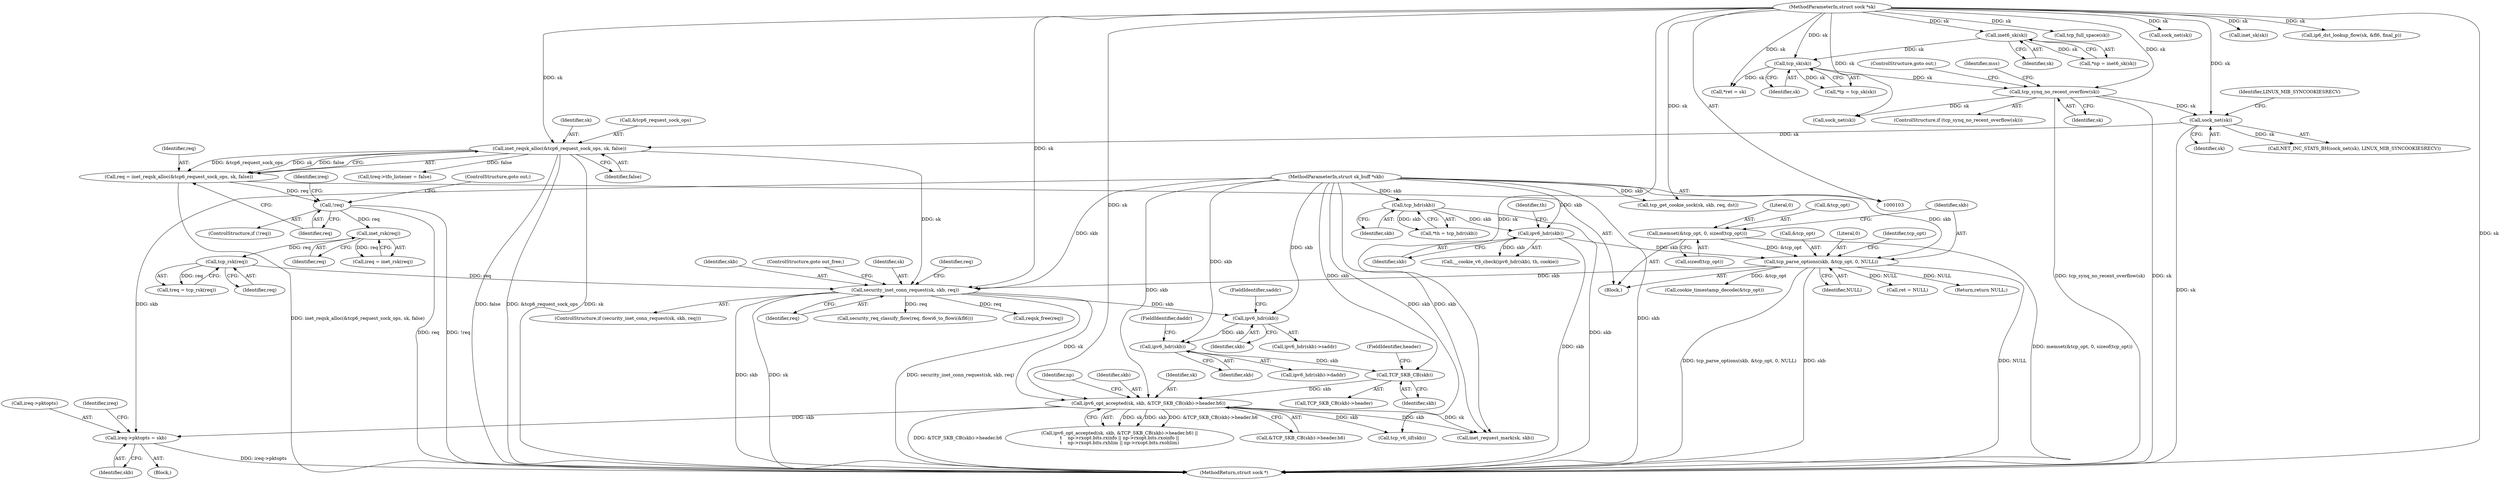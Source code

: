 digraph "0_linux_45f6fad84cc305103b28d73482b344d7f5b76f39_14@pointer" {
"1000316" [label="(Call,ireq->pktopts = skb)"];
"1000269" [label="(Call,ipv6_opt_accepted(sk, skb, &TCP_SKB_CB(skb)->header.h6))"];
"1000226" [label="(Call,security_inet_conn_request(sk, skb, req))"];
"1000203" [label="(Call,inet_reqsk_alloc(&tcp6_request_sock_ops, sk, false))"];
"1000177" [label="(Call,sock_net(sk))"];
"1000156" [label="(Call,tcp_synq_no_recent_overflow(sk))"];
"1000104" [label="(MethodParameterIn,struct sock *sk)"];
"1000118" [label="(Call,tcp_sk(sk))"];
"1000113" [label="(Call,inet6_sk(sk))"];
"1000186" [label="(Call,tcp_parse_options(skb, &tcp_opt, 0, NULL))"];
"1000162" [label="(Call,ipv6_hdr(skb))"];
"1000123" [label="(Call,tcp_hdr(skb))"];
"1000105" [label="(MethodParameterIn,struct sk_buff *skb)"];
"1000180" [label="(Call,memset(&tcp_opt, 0, sizeof(tcp_opt)))"];
"1000218" [label="(Call,tcp_rsk(req))"];
"1000214" [label="(Call,inet_rsk(req))"];
"1000209" [label="(Call,!req)"];
"1000201" [label="(Call,req = inet_reqsk_alloc(&tcp6_request_sock_ops, sk, false))"];
"1000275" [label="(Call,TCP_SKB_CB(skb))"];
"1000264" [label="(Call,ipv6_hdr(skb))"];
"1000256" [label="(Call,ipv6_hdr(skb))"];
"1000265" [label="(Identifier,skb)"];
"1000274" [label="(Call,TCP_SKB_CB(skb)->header)"];
"1000509" [label="(Call,tcp_full_space(sk))"];
"1000114" [label="(Identifier,sk)"];
"1000547" [label="(Call,tcp_get_cookie_sock(sk, skb, req, dst))"];
"1000180" [label="(Call,memset(&tcp_opt, 0, sizeof(tcp_opt)))"];
"1000207" [label="(Identifier,false)"];
"1000230" [label="(ControlStructure,goto out_free;)"];
"1000191" [label="(Identifier,NULL)"];
"1000176" [label="(Call,NET_INC_STATS_BH(sock_net(sk), LINUX_MIB_SYNCOOKIESRECV))"];
"1000187" [label="(Identifier,skb)"];
"1000345" [label="(Call,tcp_v6_iif(skb))"];
"1000161" [label="(Call,__cookie_v6_check(ipv6_hdr(skb), th, cookie))"];
"1000158" [label="(ControlStructure,goto out;)"];
"1000218" [label="(Call,tcp_rsk(req))"];
"1000271" [label="(Identifier,skb)"];
"1000162" [label="(Call,ipv6_hdr(skb))"];
"1000104" [label="(MethodParameterIn,struct sock *sk)"];
"1000188" [label="(Call,&tcp_opt)"];
"1000116" [label="(Call,*tp = tcp_sk(sk))"];
"1000226" [label="(Call,security_inet_conn_request(sk, skb, req))"];
"1000542" [label="(Call,sock_net(sk))"];
"1000206" [label="(Identifier,sk)"];
"1000277" [label="(FieldIdentifier,header)"];
"1000204" [label="(Call,&tcp6_request_sock_ops)"];
"1000179" [label="(Identifier,LINUX_MIB_SYNCOOKIESRECV)"];
"1000266" [label="(FieldIdentifier,daddr)"];
"1000275" [label="(Call,TCP_SKB_CB(skb))"];
"1000212" [label="(Call,ireq = inet_rsk(req))"];
"1000256" [label="(Call,ipv6_hdr(skb))"];
"1000178" [label="(Identifier,sk)"];
"1000118" [label="(Call,tcp_sk(sk))"];
"1000255" [label="(Call,ipv6_hdr(skb)->saddr)"];
"1000323" [label="(Identifier,ireq)"];
"1000227" [label="(Identifier,sk)"];
"1000216" [label="(Call,treq = tcp_rsk(req))"];
"1000172" [label="(Call,sock_net(sk))"];
"1000201" [label="(Call,req = inet_reqsk_alloc(&tcp6_request_sock_ops, sk, false))"];
"1000209" [label="(Call,!req)"];
"1000351" [label="(Call,inet_request_mark(sk, skb))"];
"1000164" [label="(Identifier,th)"];
"1000160" [label="(Identifier,mss)"];
"1000105" [label="(MethodParameterIn,struct sk_buff *skb)"];
"1000268" [label="(Call,ipv6_opt_accepted(sk, skb, &TCP_SKB_CB(skb)->header.h6) ||\n\t    np->rxopt.bits.rxinfo || np->rxopt.bits.rxoinfo ||\n\t    np->rxopt.bits.rxhlim || np->rxopt.bits.rxohlim)"];
"1000184" [label="(Call,sizeof(tcp_opt))"];
"1000486" [label="(Call,inet_sk(sk))"];
"1000106" [label="(Block,)"];
"1000264" [label="(Call,ipv6_hdr(skb))"];
"1000270" [label="(Identifier,sk)"];
"1000113" [label="(Call,inet6_sk(sk))"];
"1000276" [label="(Identifier,skb)"];
"1000190" [label="(Literal,0)"];
"1000186" [label="(Call,tcp_parse_options(skb, &tcp_opt, 0, NULL))"];
"1000208" [label="(ControlStructure,if (!req))"];
"1000320" [label="(Identifier,skb)"];
"1000156" [label="(Call,tcp_synq_no_recent_overflow(sk))"];
"1000257" [label="(Identifier,skb)"];
"1000211" [label="(ControlStructure,goto out;)"];
"1000272" [label="(Call,&TCP_SKB_CB(skb)->header.h6)"];
"1000263" [label="(Call,ipv6_hdr(skb)->daddr)"];
"1000489" [label="(Call,security_req_classify_flow(req, flowi6_to_flowi(&fl6)))"];
"1000198" [label="(Call,ret = NULL)"];
"1000310" [label="(Block,)"];
"1000183" [label="(Literal,0)"];
"1000210" [label="(Identifier,req)"];
"1000317" [label="(Call,ireq->pktopts)"];
"1000214" [label="(Call,inet_rsk(req))"];
"1000203" [label="(Call,inet_reqsk_alloc(&tcp6_request_sock_ops, sk, false))"];
"1000177" [label="(Call,sock_net(sk))"];
"1000233" [label="(Identifier,req)"];
"1000316" [label="(Call,ireq->pktopts = skb)"];
"1000155" [label="(ControlStructure,if (tcp_synq_no_recent_overflow(sk)))"];
"1000202" [label="(Identifier,req)"];
"1000556" [label="(Call,reqsk_free(req))"];
"1000496" [label="(Call,ip6_dst_lookup_flow(sk, &fl6, final_p))"];
"1000111" [label="(Call,*np = inet6_sk(sk))"];
"1000283" [label="(Identifier,np)"];
"1000558" [label="(Return,return NULL;)"];
"1000220" [label="(Call,treq->tfo_listener = false)"];
"1000219" [label="(Identifier,req)"];
"1000163" [label="(Identifier,skb)"];
"1000157" [label="(Identifier,sk)"];
"1000194" [label="(Call,cookie_timestamp_decode(&tcp_opt))"];
"1000196" [label="(Identifier,tcp_opt)"];
"1000225" [label="(ControlStructure,if (security_inet_conn_request(sk, skb, req)))"];
"1000560" [label="(MethodReturn,struct sock *)"];
"1000119" [label="(Identifier,sk)"];
"1000124" [label="(Identifier,skb)"];
"1000213" [label="(Identifier,ireq)"];
"1000258" [label="(FieldIdentifier,saddr)"];
"1000135" [label="(Call,*ret = sk)"];
"1000123" [label="(Call,tcp_hdr(skb))"];
"1000269" [label="(Call,ipv6_opt_accepted(sk, skb, &TCP_SKB_CB(skb)->header.h6))"];
"1000228" [label="(Identifier,skb)"];
"1000181" [label="(Call,&tcp_opt)"];
"1000215" [label="(Identifier,req)"];
"1000229" [label="(Identifier,req)"];
"1000121" [label="(Call,*th = tcp_hdr(skb))"];
"1000316" -> "1000310"  [label="AST: "];
"1000316" -> "1000320"  [label="CFG: "];
"1000317" -> "1000316"  [label="AST: "];
"1000320" -> "1000316"  [label="AST: "];
"1000323" -> "1000316"  [label="CFG: "];
"1000316" -> "1000560"  [label="DDG: ireq->pktopts"];
"1000269" -> "1000316"  [label="DDG: skb"];
"1000105" -> "1000316"  [label="DDG: skb"];
"1000269" -> "1000268"  [label="AST: "];
"1000269" -> "1000272"  [label="CFG: "];
"1000270" -> "1000269"  [label="AST: "];
"1000271" -> "1000269"  [label="AST: "];
"1000272" -> "1000269"  [label="AST: "];
"1000283" -> "1000269"  [label="CFG: "];
"1000268" -> "1000269"  [label="CFG: "];
"1000269" -> "1000560"  [label="DDG: &TCP_SKB_CB(skb)->header.h6"];
"1000269" -> "1000268"  [label="DDG: sk"];
"1000269" -> "1000268"  [label="DDG: skb"];
"1000269" -> "1000268"  [label="DDG: &TCP_SKB_CB(skb)->header.h6"];
"1000226" -> "1000269"  [label="DDG: sk"];
"1000104" -> "1000269"  [label="DDG: sk"];
"1000275" -> "1000269"  [label="DDG: skb"];
"1000105" -> "1000269"  [label="DDG: skb"];
"1000269" -> "1000345"  [label="DDG: skb"];
"1000269" -> "1000351"  [label="DDG: sk"];
"1000269" -> "1000351"  [label="DDG: skb"];
"1000226" -> "1000225"  [label="AST: "];
"1000226" -> "1000229"  [label="CFG: "];
"1000227" -> "1000226"  [label="AST: "];
"1000228" -> "1000226"  [label="AST: "];
"1000229" -> "1000226"  [label="AST: "];
"1000230" -> "1000226"  [label="CFG: "];
"1000233" -> "1000226"  [label="CFG: "];
"1000226" -> "1000560"  [label="DDG: sk"];
"1000226" -> "1000560"  [label="DDG: security_inet_conn_request(sk, skb, req)"];
"1000226" -> "1000560"  [label="DDG: skb"];
"1000203" -> "1000226"  [label="DDG: sk"];
"1000104" -> "1000226"  [label="DDG: sk"];
"1000186" -> "1000226"  [label="DDG: skb"];
"1000105" -> "1000226"  [label="DDG: skb"];
"1000218" -> "1000226"  [label="DDG: req"];
"1000226" -> "1000256"  [label="DDG: skb"];
"1000226" -> "1000489"  [label="DDG: req"];
"1000226" -> "1000556"  [label="DDG: req"];
"1000203" -> "1000201"  [label="AST: "];
"1000203" -> "1000207"  [label="CFG: "];
"1000204" -> "1000203"  [label="AST: "];
"1000206" -> "1000203"  [label="AST: "];
"1000207" -> "1000203"  [label="AST: "];
"1000201" -> "1000203"  [label="CFG: "];
"1000203" -> "1000560"  [label="DDG: sk"];
"1000203" -> "1000560"  [label="DDG: false"];
"1000203" -> "1000560"  [label="DDG: &tcp6_request_sock_ops"];
"1000203" -> "1000201"  [label="DDG: &tcp6_request_sock_ops"];
"1000203" -> "1000201"  [label="DDG: sk"];
"1000203" -> "1000201"  [label="DDG: false"];
"1000177" -> "1000203"  [label="DDG: sk"];
"1000104" -> "1000203"  [label="DDG: sk"];
"1000203" -> "1000220"  [label="DDG: false"];
"1000177" -> "1000176"  [label="AST: "];
"1000177" -> "1000178"  [label="CFG: "];
"1000178" -> "1000177"  [label="AST: "];
"1000179" -> "1000177"  [label="CFG: "];
"1000177" -> "1000560"  [label="DDG: sk"];
"1000177" -> "1000176"  [label="DDG: sk"];
"1000156" -> "1000177"  [label="DDG: sk"];
"1000104" -> "1000177"  [label="DDG: sk"];
"1000156" -> "1000155"  [label="AST: "];
"1000156" -> "1000157"  [label="CFG: "];
"1000157" -> "1000156"  [label="AST: "];
"1000158" -> "1000156"  [label="CFG: "];
"1000160" -> "1000156"  [label="CFG: "];
"1000156" -> "1000560"  [label="DDG: sk"];
"1000156" -> "1000560"  [label="DDG: tcp_synq_no_recent_overflow(sk)"];
"1000104" -> "1000156"  [label="DDG: sk"];
"1000118" -> "1000156"  [label="DDG: sk"];
"1000156" -> "1000172"  [label="DDG: sk"];
"1000104" -> "1000103"  [label="AST: "];
"1000104" -> "1000560"  [label="DDG: sk"];
"1000104" -> "1000113"  [label="DDG: sk"];
"1000104" -> "1000118"  [label="DDG: sk"];
"1000104" -> "1000135"  [label="DDG: sk"];
"1000104" -> "1000172"  [label="DDG: sk"];
"1000104" -> "1000351"  [label="DDG: sk"];
"1000104" -> "1000486"  [label="DDG: sk"];
"1000104" -> "1000496"  [label="DDG: sk"];
"1000104" -> "1000509"  [label="DDG: sk"];
"1000104" -> "1000542"  [label="DDG: sk"];
"1000104" -> "1000547"  [label="DDG: sk"];
"1000118" -> "1000116"  [label="AST: "];
"1000118" -> "1000119"  [label="CFG: "];
"1000119" -> "1000118"  [label="AST: "];
"1000116" -> "1000118"  [label="CFG: "];
"1000118" -> "1000116"  [label="DDG: sk"];
"1000113" -> "1000118"  [label="DDG: sk"];
"1000118" -> "1000135"  [label="DDG: sk"];
"1000113" -> "1000111"  [label="AST: "];
"1000113" -> "1000114"  [label="CFG: "];
"1000114" -> "1000113"  [label="AST: "];
"1000111" -> "1000113"  [label="CFG: "];
"1000113" -> "1000111"  [label="DDG: sk"];
"1000186" -> "1000106"  [label="AST: "];
"1000186" -> "1000191"  [label="CFG: "];
"1000187" -> "1000186"  [label="AST: "];
"1000188" -> "1000186"  [label="AST: "];
"1000190" -> "1000186"  [label="AST: "];
"1000191" -> "1000186"  [label="AST: "];
"1000196" -> "1000186"  [label="CFG: "];
"1000186" -> "1000560"  [label="DDG: tcp_parse_options(skb, &tcp_opt, 0, NULL)"];
"1000186" -> "1000560"  [label="DDG: skb"];
"1000186" -> "1000560"  [label="DDG: NULL"];
"1000162" -> "1000186"  [label="DDG: skb"];
"1000105" -> "1000186"  [label="DDG: skb"];
"1000180" -> "1000186"  [label="DDG: &tcp_opt"];
"1000186" -> "1000194"  [label="DDG: &tcp_opt"];
"1000186" -> "1000198"  [label="DDG: NULL"];
"1000186" -> "1000558"  [label="DDG: NULL"];
"1000162" -> "1000161"  [label="AST: "];
"1000162" -> "1000163"  [label="CFG: "];
"1000163" -> "1000162"  [label="AST: "];
"1000164" -> "1000162"  [label="CFG: "];
"1000162" -> "1000560"  [label="DDG: skb"];
"1000162" -> "1000161"  [label="DDG: skb"];
"1000123" -> "1000162"  [label="DDG: skb"];
"1000105" -> "1000162"  [label="DDG: skb"];
"1000123" -> "1000121"  [label="AST: "];
"1000123" -> "1000124"  [label="CFG: "];
"1000124" -> "1000123"  [label="AST: "];
"1000121" -> "1000123"  [label="CFG: "];
"1000123" -> "1000560"  [label="DDG: skb"];
"1000123" -> "1000121"  [label="DDG: skb"];
"1000105" -> "1000123"  [label="DDG: skb"];
"1000105" -> "1000103"  [label="AST: "];
"1000105" -> "1000560"  [label="DDG: skb"];
"1000105" -> "1000256"  [label="DDG: skb"];
"1000105" -> "1000264"  [label="DDG: skb"];
"1000105" -> "1000275"  [label="DDG: skb"];
"1000105" -> "1000345"  [label="DDG: skb"];
"1000105" -> "1000351"  [label="DDG: skb"];
"1000105" -> "1000547"  [label="DDG: skb"];
"1000180" -> "1000106"  [label="AST: "];
"1000180" -> "1000184"  [label="CFG: "];
"1000181" -> "1000180"  [label="AST: "];
"1000183" -> "1000180"  [label="AST: "];
"1000184" -> "1000180"  [label="AST: "];
"1000187" -> "1000180"  [label="CFG: "];
"1000180" -> "1000560"  [label="DDG: memset(&tcp_opt, 0, sizeof(tcp_opt))"];
"1000218" -> "1000216"  [label="AST: "];
"1000218" -> "1000219"  [label="CFG: "];
"1000219" -> "1000218"  [label="AST: "];
"1000216" -> "1000218"  [label="CFG: "];
"1000218" -> "1000216"  [label="DDG: req"];
"1000214" -> "1000218"  [label="DDG: req"];
"1000214" -> "1000212"  [label="AST: "];
"1000214" -> "1000215"  [label="CFG: "];
"1000215" -> "1000214"  [label="AST: "];
"1000212" -> "1000214"  [label="CFG: "];
"1000214" -> "1000212"  [label="DDG: req"];
"1000209" -> "1000214"  [label="DDG: req"];
"1000209" -> "1000208"  [label="AST: "];
"1000209" -> "1000210"  [label="CFG: "];
"1000210" -> "1000209"  [label="AST: "];
"1000211" -> "1000209"  [label="CFG: "];
"1000213" -> "1000209"  [label="CFG: "];
"1000209" -> "1000560"  [label="DDG: !req"];
"1000209" -> "1000560"  [label="DDG: req"];
"1000201" -> "1000209"  [label="DDG: req"];
"1000201" -> "1000106"  [label="AST: "];
"1000202" -> "1000201"  [label="AST: "];
"1000210" -> "1000201"  [label="CFG: "];
"1000201" -> "1000560"  [label="DDG: inet_reqsk_alloc(&tcp6_request_sock_ops, sk, false)"];
"1000275" -> "1000274"  [label="AST: "];
"1000275" -> "1000276"  [label="CFG: "];
"1000276" -> "1000275"  [label="AST: "];
"1000277" -> "1000275"  [label="CFG: "];
"1000264" -> "1000275"  [label="DDG: skb"];
"1000264" -> "1000263"  [label="AST: "];
"1000264" -> "1000265"  [label="CFG: "];
"1000265" -> "1000264"  [label="AST: "];
"1000266" -> "1000264"  [label="CFG: "];
"1000256" -> "1000264"  [label="DDG: skb"];
"1000256" -> "1000255"  [label="AST: "];
"1000256" -> "1000257"  [label="CFG: "];
"1000257" -> "1000256"  [label="AST: "];
"1000258" -> "1000256"  [label="CFG: "];
}
